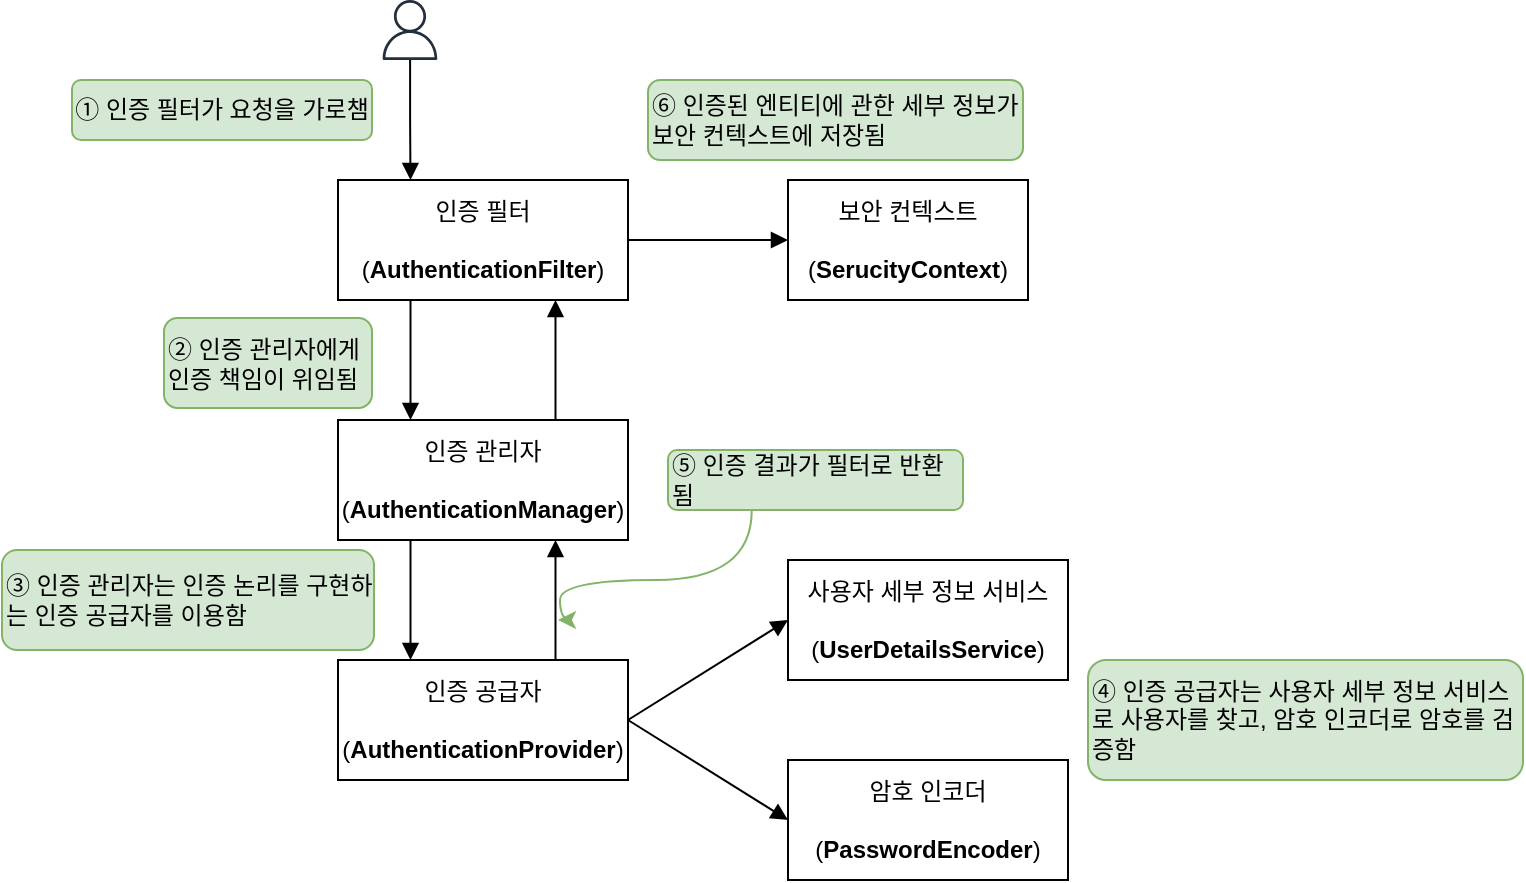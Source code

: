<mxfile version="23.0.2" type="device">
  <diagram name="페이지-1" id="p0O2fLrqCN5OvmTydW7G">
    <mxGraphModel dx="1114" dy="894" grid="1" gridSize="10" guides="1" tooltips="1" connect="1" arrows="1" fold="1" page="1" pageScale="1" pageWidth="827" pageHeight="1169" math="0" shadow="0">
      <root>
        <mxCell id="0" />
        <mxCell id="1" parent="0" />
        <mxCell id="Mv3JU7lAlKmKyT5Phpyh-15" style="edgeStyle=orthogonalEdgeStyle;rounded=0;orthogonalLoop=1;jettySize=auto;html=1;entryX=0.25;entryY=0;entryDx=0;entryDy=0;endArrow=block;endFill=1;" parent="1" source="Mv3JU7lAlKmKyT5Phpyh-1" target="Mv3JU7lAlKmKyT5Phpyh-2" edge="1">
          <mxGeometry relative="1" as="geometry" />
        </mxCell>
        <mxCell id="Mv3JU7lAlKmKyT5Phpyh-1" value="" style="sketch=0;outlineConnect=0;fontColor=#232F3E;gradientColor=none;fillColor=#232F3D;strokeColor=none;dashed=0;verticalLabelPosition=bottom;verticalAlign=top;align=center;html=1;fontSize=12;fontStyle=0;aspect=fixed;pointerEvents=1;shape=mxgraph.aws4.user;" parent="1" vertex="1">
          <mxGeometry x="196" y="30" width="30" height="30" as="geometry" />
        </mxCell>
        <mxCell id="Mv3JU7lAlKmKyT5Phpyh-8" style="edgeStyle=orthogonalEdgeStyle;rounded=0;orthogonalLoop=1;jettySize=auto;html=1;exitX=0.25;exitY=1;exitDx=0;exitDy=0;entryX=0.25;entryY=0;entryDx=0;entryDy=0;endArrow=block;endFill=1;" parent="1" source="Mv3JU7lAlKmKyT5Phpyh-2" target="Mv3JU7lAlKmKyT5Phpyh-3" edge="1">
          <mxGeometry relative="1" as="geometry" />
        </mxCell>
        <mxCell id="Mv3JU7lAlKmKyT5Phpyh-12" style="edgeStyle=orthogonalEdgeStyle;rounded=0;orthogonalLoop=1;jettySize=auto;html=1;exitX=1;exitY=0.5;exitDx=0;exitDy=0;entryX=0;entryY=0.5;entryDx=0;entryDy=0;endArrow=block;endFill=1;" parent="1" source="Mv3JU7lAlKmKyT5Phpyh-2" target="Mv3JU7lAlKmKyT5Phpyh-5" edge="1">
          <mxGeometry relative="1" as="geometry" />
        </mxCell>
        <mxCell id="Mv3JU7lAlKmKyT5Phpyh-2" value="인증 필터&lt;br&gt;&lt;br&gt;(&lt;b&gt;AuthenticationFilter&lt;/b&gt;)" style="rounded=0;whiteSpace=wrap;html=1;" parent="1" vertex="1">
          <mxGeometry x="175" y="120" width="145" height="60" as="geometry" />
        </mxCell>
        <mxCell id="Mv3JU7lAlKmKyT5Phpyh-9" style="edgeStyle=orthogonalEdgeStyle;rounded=0;orthogonalLoop=1;jettySize=auto;html=1;exitX=0.25;exitY=1;exitDx=0;exitDy=0;entryX=0.25;entryY=0;entryDx=0;entryDy=0;endArrow=block;endFill=1;" parent="1" source="Mv3JU7lAlKmKyT5Phpyh-3" target="Mv3JU7lAlKmKyT5Phpyh-4" edge="1">
          <mxGeometry relative="1" as="geometry" />
        </mxCell>
        <mxCell id="Mv3JU7lAlKmKyT5Phpyh-11" style="edgeStyle=orthogonalEdgeStyle;rounded=0;orthogonalLoop=1;jettySize=auto;html=1;exitX=0.75;exitY=0;exitDx=0;exitDy=0;entryX=0.75;entryY=1;entryDx=0;entryDy=0;endArrow=block;endFill=1;" parent="1" source="Mv3JU7lAlKmKyT5Phpyh-3" target="Mv3JU7lAlKmKyT5Phpyh-2" edge="1">
          <mxGeometry relative="1" as="geometry" />
        </mxCell>
        <mxCell id="Mv3JU7lAlKmKyT5Phpyh-3" value="인증 관리자&lt;br&gt;&lt;br&gt;(&lt;b&gt;AuthenticationManager&lt;/b&gt;)" style="rounded=0;whiteSpace=wrap;html=1;" parent="1" vertex="1">
          <mxGeometry x="175" y="240" width="145" height="60" as="geometry" />
        </mxCell>
        <mxCell id="Mv3JU7lAlKmKyT5Phpyh-10" style="edgeStyle=orthogonalEdgeStyle;rounded=0;orthogonalLoop=1;jettySize=auto;html=1;exitX=0.75;exitY=0;exitDx=0;exitDy=0;entryX=0.75;entryY=1;entryDx=0;entryDy=0;endArrow=block;endFill=1;" parent="1" source="Mv3JU7lAlKmKyT5Phpyh-4" target="Mv3JU7lAlKmKyT5Phpyh-3" edge="1">
          <mxGeometry relative="1" as="geometry" />
        </mxCell>
        <mxCell id="Mv3JU7lAlKmKyT5Phpyh-13" style="rounded=0;orthogonalLoop=1;jettySize=auto;html=1;exitX=1;exitY=0.5;exitDx=0;exitDy=0;entryX=0;entryY=0.5;entryDx=0;entryDy=0;endArrow=block;endFill=1;" parent="1" source="Mv3JU7lAlKmKyT5Phpyh-4" target="Mv3JU7lAlKmKyT5Phpyh-6" edge="1">
          <mxGeometry relative="1" as="geometry" />
        </mxCell>
        <mxCell id="Mv3JU7lAlKmKyT5Phpyh-14" style="rounded=0;orthogonalLoop=1;jettySize=auto;html=1;entryX=0;entryY=0.5;entryDx=0;entryDy=0;exitX=1;exitY=0.5;exitDx=0;exitDy=0;endArrow=block;endFill=1;" parent="1" source="Mv3JU7lAlKmKyT5Phpyh-4" target="Mv3JU7lAlKmKyT5Phpyh-7" edge="1">
          <mxGeometry relative="1" as="geometry" />
        </mxCell>
        <mxCell id="Mv3JU7lAlKmKyT5Phpyh-4" value="인증 공급자&lt;br&gt;&lt;br&gt;(&lt;b&gt;AuthenticationProvider&lt;/b&gt;)" style="rounded=0;whiteSpace=wrap;html=1;" parent="1" vertex="1">
          <mxGeometry x="175" y="360" width="145" height="60" as="geometry" />
        </mxCell>
        <mxCell id="Mv3JU7lAlKmKyT5Phpyh-5" value="보안 컨텍스트&lt;br&gt;&lt;br&gt;(&lt;b&gt;SerucityContext&lt;/b&gt;)" style="rounded=0;whiteSpace=wrap;html=1;" parent="1" vertex="1">
          <mxGeometry x="400" y="120" width="120" height="60" as="geometry" />
        </mxCell>
        <mxCell id="Mv3JU7lAlKmKyT5Phpyh-6" value="사용자 세부 정보 서비스&lt;br&gt;&lt;br&gt;(&lt;b&gt;UserDetailsService&lt;/b&gt;)" style="rounded=0;whiteSpace=wrap;html=1;" parent="1" vertex="1">
          <mxGeometry x="400" y="310" width="140" height="60" as="geometry" />
        </mxCell>
        <mxCell id="Mv3JU7lAlKmKyT5Phpyh-7" value="암호 인코더&lt;br&gt;&lt;br&gt;(&lt;b&gt;PasswordEncoder&lt;/b&gt;)" style="rounded=0;whiteSpace=wrap;html=1;" parent="1" vertex="1">
          <mxGeometry x="400" y="410" width="140" height="60" as="geometry" />
        </mxCell>
        <mxCell id="Mv3JU7lAlKmKyT5Phpyh-16" value="① 인증 필터가 요청을 가로챔" style="text;html=1;strokeColor=#82b366;fillColor=#d5e8d4;align=center;verticalAlign=middle;whiteSpace=wrap;rounded=1;glass=0;" parent="1" vertex="1">
          <mxGeometry x="42" y="70" width="150" height="30" as="geometry" />
        </mxCell>
        <mxCell id="Mv3JU7lAlKmKyT5Phpyh-17" value="② 인증 관리자에게 &lt;br&gt;인증 책임이 위임됨" style="text;html=1;strokeColor=#82b366;fillColor=#d5e8d4;align=left;verticalAlign=middle;whiteSpace=wrap;rounded=1;" parent="1" vertex="1">
          <mxGeometry x="88" y="189" width="104" height="45" as="geometry" />
        </mxCell>
        <mxCell id="Mv3JU7lAlKmKyT5Phpyh-18" value="③ 인증 관리자는 인증 논리를 구현하는 인증 공급자를 이용함" style="text;html=1;strokeColor=#82b366;fillColor=#d5e8d4;align=left;verticalAlign=middle;whiteSpace=wrap;rounded=1;" parent="1" vertex="1">
          <mxGeometry x="7" y="305" width="186" height="50" as="geometry" />
        </mxCell>
        <mxCell id="Mv3JU7lAlKmKyT5Phpyh-19" value="④ 인증 공급자는 사용자 세부 정보 서비스로 사용자를 찾고, 암호 인코더로 암호를 검증함" style="text;html=1;strokeColor=#82b366;fillColor=#d5e8d4;align=left;verticalAlign=middle;whiteSpace=wrap;rounded=1;" parent="1" vertex="1">
          <mxGeometry x="550" y="360" width="217.5" height="60" as="geometry" />
        </mxCell>
        <mxCell id="Mv3JU7lAlKmKyT5Phpyh-23" style="edgeStyle=orthogonalEdgeStyle;rounded=0;orthogonalLoop=1;jettySize=auto;html=1;exitX=0.25;exitY=1;exitDx=0;exitDy=0;curved=1;fillColor=#d5e8d4;strokeColor=#82b366;" parent="1" edge="1">
          <mxGeometry relative="1" as="geometry">
            <mxPoint x="285" y="340" as="targetPoint" />
            <mxPoint x="381.875" y="285" as="sourcePoint" />
            <Array as="points">
              <mxPoint x="382" y="320" />
              <mxPoint x="286" y="320" />
            </Array>
          </mxGeometry>
        </mxCell>
        <mxCell id="Mv3JU7lAlKmKyT5Phpyh-20" value="⑤ 인증 결과가 필터로 반환됨" style="text;html=1;strokeColor=#82b366;fillColor=#d5e8d4;align=left;verticalAlign=middle;whiteSpace=wrap;rounded=1;" parent="1" vertex="1">
          <mxGeometry x="340" y="255" width="147.5" height="30" as="geometry" />
        </mxCell>
        <mxCell id="Mv3JU7lAlKmKyT5Phpyh-21" value="⑥ 인증된 엔티티에 관한 세부 정보가 보안 컨텍스트에 저장됨" style="text;html=1;strokeColor=#82b366;fillColor=#d5e8d4;align=left;verticalAlign=middle;whiteSpace=wrap;rounded=1;" parent="1" vertex="1">
          <mxGeometry x="330" y="70" width="187.5" height="40" as="geometry" />
        </mxCell>
      </root>
    </mxGraphModel>
  </diagram>
</mxfile>
